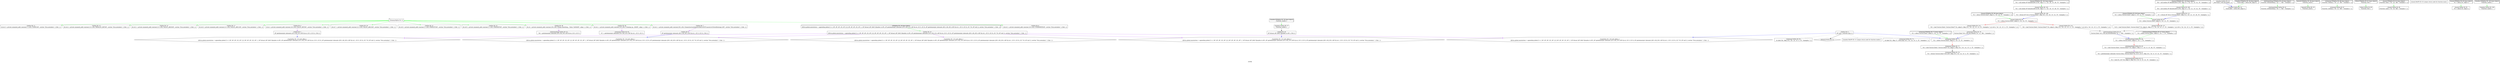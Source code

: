 digraph "SVFIR" {
	label="SVFIR";

	Node0x5555577a1a10 [shape=record,shape=box,label="{ValVar ID: 0\n i8* null \{ constant data \}}"];
	Node0x5555577a1a10 -> Node0x5555577ab730[color=black];
	Node0x5555577a1a10 -> Node0x55555778e940[color=blue];
	Node0x5555577a1a10 -> Node0x55555778cee0[color=grey];
	Node0x5555577a1a10 -> Node0x555557785610[color=grey];
	Node0x5555577a1a10 -> Node0x5555577acd50[color=grey];
	Node0x5555577a1a10 -> Node0x5555577881c0[color=blue];
	Node0x5555577ab730 [shape=record,shape=diamond,label="{DummyValVar ID: 1}"];
	Node0x555557775270 [shape=record,shape=tab,label="{DummyObjVar ID: 3}"];
	Node0x555557775270 -> Node0x555557787b40[color=green];
	Node0x555557775270 -> Node0x5555577cadb0[color=green];
	Node0x555557775270 -> Node0x555557785890[color=green];
	Node0x555557775270 -> Node0x5555577abb60[color=green];
	Node0x555557775270 -> Node0x555557787400[color=green];
	Node0x555557775270 -> Node0x5555577a25a0[color=green];
	Node0x555557775270 -> Node0x555557789510[color=green];
	Node0x555557775270 -> Node0x555557789650[color=green];
	Node0x555557775270 -> Node0x555557787180[color=green];
	Node0x555557775270 -> Node0x5555577872c0[color=green];
	Node0x555557775270 -> Node0x55555776c2e0[color=green];
	Node0x555557775270 -> Node0x555557785e30[color=green];
	Node0x555557787b40 [shape=record,shape=box,label="{ValVar ID: 4\n @.str = private unnamed_addr constant [10 x i8] c\"ALLOC_RET\\00\", section \"llvm.metadata\" \{ Glob  \}}"];
	Node0x555557787b40 -> Node0x5555577ca9f0[color=purple];
	Node0x5555577ca9f0 [shape=record,shape=box,label="{ValVar ID: 5\n i8* getelementptr inbounds ([10 x i8], [10 x i8]* @.str, i32 0, i32 0) \{ N/A \}}"];
	Node0x5555577ca9f0 -> Node0x555557738b10[color=blue];
	Node0x5555577cadb0 [shape=record,shape=box,label="{ValVar ID: 7\n @.str.1 = private unnamed_addr constant [63 x i8] c\"/home/test/workspace/code/svf/SVF-master/svf-llvm/lib/extapi.c\\00\", section \"llvm.metadata\" \{ Glob  \}}"];
	Node0x5555577cadb0 -> Node0x555557792530[color=purple];
	Node0x555557792530 [shape=record,shape=box,label="{ValVar ID: 8\n i8* getelementptr inbounds ([63 x i8], [63 x i8]* @.str.1, i32 0, i32 0) \{ N/A \}}"];
	Node0x555557792530 -> Node0x55555778ae70[color=blue];
	Node0x555557785890 [shape=record,shape=box,label="{ValVar ID: 9\n @.str.2 = private unnamed_addr constant [10 x i8] c\"OVERWRITE\\00\", section \"llvm.metadata\" \{ Glob  \}}"];
	Node0x5555577abb60 [shape=record,shape=box,label="{ValVar ID: 11\n @.str.3 = private unnamed_addr constant [7 x i8] c\"STATIC\\00\", section \"llvm.metadata\" \{ Glob  \}}"];
	Node0x555557787400 [shape=record,shape=box,label="{ValVar ID: 13\n @.str.4 = private unnamed_addr constant [12 x i8] c\"REALLOC_RET\\00\", section \"llvm.metadata\" \{ Glob  \}}"];
	Node0x5555577a25a0 [shape=record,shape=box,label="{ValVar ID: 15\n @.str.5 = private unnamed_addr constant [11 x i8] c\"ALLOC_ARG0\\00\", section \"llvm.metadata\" \{ Glob  \}}"];
	Node0x555557789510 [shape=record,shape=box,label="{ValVar ID: 17\n @.str.6 = private unnamed_addr constant [11 x i8] c\"ALLOC_ARG1\\00\", section \"llvm.metadata\" \{ Glob  \}}"];
	Node0x555557789650 [shape=record,shape=box,label="{ValVar ID: 19\n @.str.7 = private unnamed_addr constant [11 x i8] c\"ALLOC_ARG2\\00\", section \"llvm.metadata\" \{ Glob  \}}"];
	Node0x555557787180 [shape=record,shape=box,label="{ValVar ID: 21\n @.str.8 = private unnamed_addr constant [7 x i8] c\"MEMCPY\\00\", section \"llvm.metadata\" \{ Glob  \}}"];
	Node0x5555577872c0 [shape=record,shape=box,label="{ValVar ID: 23\n @.str.9 = private unnamed_addr constant [7 x i8] c\"MEMSET\\00\", section \"llvm.metadata\" \{ Glob  \}}"];
	Node0x55555776c420 [shape=record,shape=box,label="{ValVar ID: 25\n @llvm.global.annotations = appending global [1 x \{ i8*, i8*, i8*, i32, i8* \}] [\{ i8*, i8*, i8*, i32, i8* \} \{ i8* bitcast (i8* (i64)* @malloc to i8*), i8* getelementptr inbounds ([10 x i8], [10 x i8]* @.str, i32 0, i32 0), i8* getelementptr inbounds ([63 x i8], [63 x i8]* @.str.1, i32 0, i32 0), i32 710, i8* null \}], section \"llvm.metadata\" \{ Glob  \}}"];
	Node0x55555776c420 -> Node0x555557759160[color=purple];
	Node0x55555776c420 -> Node0x555557738b10[color=purple];
	Node0x55555776c420 -> Node0x55555778ae70[color=purple];
	Node0x55555776c420 -> Node0x55555778b5f0[color=purple];
	Node0x55555776c420 -> Node0x55555778e940[color=purple];
	Node0x555557766190 [shape=record,shape=box,label="{ValVar ID: 26\n i8* bitcast (i8* (i64)* @malloc to i8*) \{ N/A \}}"];
	Node0x555557766190 -> Node0x555557759160[color=blue];
	Node0x5555577cff20 [shape=record,shape=box,label="{[malloc] ValVar ID: 27\nFunction: malloc }"];
	Node0x5555577cff20 -> Node0x555557766190[color=black];
	Node0x5555577ad610 [shape=record,shape=box3d,label="{FIObjVar ID: 29 (base object)\n @llvm.global.annotations = appending global [1 x \{ i8*, i8*, i8*, i32, i8* \}] [\{ i8*, i8*, i8*, i32, i8* \} \{ i8* bitcast (i8* (i64)* @malloc to i8*), i8* getelementptr inbounds ([10 x i8], [10 x i8]* @.str, i32 0, i32 0), i8* getelementptr inbounds ([63 x i8], [63 x i8]* @.str.1, i32 0, i32 0), i32 710, i8* null \}], section \"llvm.metadata\" \{ Glob  \}}"];
	Node0x5555577ad610 -> Node0x55555776c420[color=green];
	Node0x55555778bb90 [shape=record,shape=box3d,label="{[malloc] FIObjVar ID: 30 (base object)\nFunction: malloc }"];
	Node0x55555778bb90 -> Node0x5555577cff20[color=green];
	Node0x55555778cee0 [shape=record,shape=box,label="{[malloc] RetPN ID: 31 unique return node for function malloc}"];
	Node0x5555577ba910 [shape=record,shape=box,label="{[malloc] ValVar ID: 32\n i64 %size \{ 0th arg malloc  \}}"];
	Node0x5555577ba910 -> Node0x5555577bab90[color=blue];
	Node0x5555577bab90 [shape=record,shape=box,label="{[malloc] ValVar ID: 33\n   %size.addr = alloca i64, align 8 }"];
	Node0x55555778b810 [shape=record,shape=box3d,label="{[malloc] FIObjVar ID: 34 (base object)\n   %size.addr = alloca i64, align 8 }"];
	Node0x55555778b810 -> Node0x5555577bab90[color=green];
	Node0x55555776c2e0 [shape=record,shape=box,label="{ValVar ID: 38\n @.str = private unnamed_addr constant [30 x i8] c\"Doing something... Value: %d\\0A\\00\", align 1 \{ Glob  \}}"];
	Node0x55555776c2e0 -> Node0x55555777d120[color=purple];
	Node0x555557785e30 [shape=record,shape=box,label="{ValVar ID: 40\n @.str.1 = private unnamed_addr constant [16 x i8] c\"Cleaning up...\\0A\\00\", align 1 \{ Glob  \}}"];
	Node0x555557785e30 -> Node0x5555577acad0[color=purple];
	Node0x5555577cfde0 [shape=record,shape=box,label="{[doSomething] ValVar ID: 42\nFunction: doSomething \{ \"ln\": 7, \"file\": \"example.c\" \}}"];
	Node0x55555778b9d0 [shape=record,shape=box3d,label="{[doSomething] FIObjVar ID: 43 (base object)\nFunction: doSomething \{ \"ln\": 7, \"file\": \"example.c\" \}}"];
	Node0x55555778b9d0 -> Node0x5555577cfde0[color=green];
	Node0x5555577ba7d0 [shape=record,shape=box,label="{[doSomething] ValVar ID: 45\n %struct.Data* %0 \{ 0th arg doSomething \"ln\": 7, \"file\": \"example.c\" \}}"];
	Node0x5555577ba7d0 -> Node0x555557788300[color=blue];
	Node0x555557788300 [shape=record,shape=box,label="{[doSomething] ValVar ID: 46\n   %2 = alloca %struct.Data*, align 8 \{ \"ln\": 7, \"fl\": \"example.c\" \}}"];
	Node0x555557788300 -> Node0x55555777ee20[color=red];
	Node0x5555577ac6b0 [shape=record,shape=box3d,label="{[doSomething] FIObjVar ID: 47 (base object)\n   %2 = alloca %struct.Data*, align 8 \{ \"ln\": 7, \"fl\": \"example.c\" \}}"];
	Node0x5555577ac6b0 -> Node0x555557788300[color=green];
	Node0x55555777ee20 [shape=record,shape=box,label="{[doSomething] ValVar ID: 50\n   %3 = load %struct.Data*, %struct.Data** %2, align 8, !dbg !17 \{ \"ln\": 9, \"cl\": 46, \"fl\": \"example.c\" \}}"];
	Node0x55555777ee20 -> Node0x555557791030[color=purple];
	Node0x555557791030 [shape=record,shape=box,label="{[doSomething] ValVar ID: 51\n   %4 = getelementptr inbounds %struct.Data, %struct.Data* %3, i32 0, i32 0, !dbg !18 \{ \"ln\": 9, \"cl\": 52, \"fl\": \"example.c\" \}}"];
	Node0x555557791030 -> Node0x555557790ef0[color=red];
	Node0x555557790ef0 [shape=record,shape=box,label="{[doSomething] ValVar ID: 52\n   %5 = load i32, i32* %4, align 4, !dbg !18 \{ \"ln\": 9, \"cl\": 52, \"fl\": \"example.c\" \}}"];
	Node0x55555777d120 [shape=record,shape=box,label="{[doSomething] ValVar ID: 53\n   %6 = getelementptr inbounds [30 x i8], [30 x i8]* @.str, i32 0, i32 0 }"];
	Node0x555557785f70 [shape=record,shape=box,label="{[printf] ValVar ID: 55\nFunction: printf }"];
	Node0x5555577ad480 [shape=record,shape=box3d,label="{[printf] FIObjVar ID: 56 (base object)\nFunction: printf }"];
	Node0x5555577ad480 -> Node0x555557785f70[color=green];
	Node0x555557788580 [shape=record,shape=box,label="{[cleanup] ValVar ID: 67\nFunction: cleanup \{ \"ln\": 12, \"file\": \"example.c\" \}}"];
	Node0x5555577919c0 [shape=record,shape=box3d,label="{[cleanup] FIObjVar ID: 68 (base object)\nFunction: cleanup \{ \"ln\": 12, \"file\": \"example.c\" \}}"];
	Node0x5555577919c0 -> Node0x555557788580[color=green];
	Node0x5555577ba690 [shape=record,shape=box,label="{[cleanup] ValVar ID: 70\n %struct.Data* %0 \{ 0th arg cleanup \"ln\": 12, \"file\": \"example.c\" \}}"];
	Node0x5555577ba690 -> Node0x5555577881c0[color=blue];
	Node0x5555577881c0 [shape=record,shape=box,label="{[cleanup] ValVar ID: 71\n   %2 = alloca %struct.Data*, align 8 \{ \"ln\": 12, \"fl\": \"example.c\" \}}"];
	Node0x5555577881c0 -> Node0x5555577898d0[color=red];
	Node0x5555577ac4f0 [shape=record,shape=box3d,label="{[cleanup] FIObjVar ID: 72 (base object)\n   %2 = alloca %struct.Data*, align 8 \{ \"ln\": 12, \"fl\": \"example.c\" \}}"];
	Node0x5555577ac4f0 -> Node0x5555577881c0[color=green];
	Node0x555557785610 [shape=record,shape=box,label="{[cleanup] ValVar ID: 75\n   br label %3, !dbg !17, !llvm.loop !18 \{ \"ln\": 14, \"cl\": 5, \"fl\": \"example.c\" \}}"];
	Node0x5555577898d0 [shape=record,shape=box,label="{[cleanup] ValVar ID: 77\n   %4 = load %struct.Data*, %struct.Data** %2, align 8, !dbg !19 \{ \"ln\": 14, \"cl\": 5, \"fl\": \"example.c\" \}}"];
	Node0x5555577898d0 -> Node0x555557785750[color=black];
	Node0x555557785750 [shape=record,shape=box,label="{[cleanup] ValVar ID: 78\n   %5 = bitcast %struct.Data* %4 to i8*, !dbg !19 \{ \"ln\": 14, \"cl\": 5, \"fl\": \"example.c\" \}}"];
	Node0x555557787a00 [shape=record,shape=box,label="{[free] ValVar ID: 80\nFunction: free }"];
	Node0x5555577ad160 [shape=record,shape=box3d,label="{[free] FIObjVar ID: 81 (base object)\nFunction: free }"];
	Node0x5555577ad160 -> Node0x555557787a00[color=green];
	Node0x5555577acd50 [shape=record,shape=box,label="{[cleanup] ValVar ID: 83\n   br label %6, !dbg !19 \{ \"ln\": 14, \"cl\": 5, \"fl\": \"example.c\" \}}"];
	Node0x5555577acad0 [shape=record,shape=box,label="{[cleanup] ValVar ID: 85\n   %7 = getelementptr inbounds [16 x i8], [16 x i8]* @.str.1, i32 0, i32 0 }"];
	Node0x5555577baa50 [shape=record,shape=box,label="{[main] ValVar ID: 90\nFunction: main \{ \"ln\": 18, \"file\": \"example.c\" \}}"];
	Node0x555557791f00 [shape=record,shape=box3d,label="{[main] FIObjVar ID: 91 (base object)\nFunction: main \{ \"ln\": 18, \"file\": \"example.c\" \}}"];
	Node0x555557791f00 -> Node0x5555577baa50[color=green];
	Node0x55555778cc60 [shape=record,shape=box,label="{[main] RetPN ID: 92 unique return node for function main}"];
	Node0x55555775cf10 [shape=record,shape=box,label="{[main] ValVar ID: 93\n   %1 = alloca i32, align 4 }"];
	Node0x5555577d1280 [shape=record,shape=box3d,label="{[main] FIObjVar ID: 94 (base object)\n   %1 = alloca i32, align 4 }"];
	Node0x5555577d1280 -> Node0x55555775cf10[color=green];
	Node0x5555577923f0 [shape=record,shape=box,label="{[main] ValVar ID: 95\n   %2 = alloca %struct.Data*, align 8 \{ \"ln\": 20, \"fl\": \"example.c\" \}}"];
	Node0x5555577923f0 -> Node0x555557775ce0[color=red];
	Node0x5555577923f0 -> Node0x555557775ba0[color=red];
	Node0x5555577d1410 [shape=record,shape=box3d,label="{[main] FIObjVar ID: 96 (base object)\n   %2 = alloca %struct.Data*, align 8 \{ \"ln\": 20, \"fl\": \"example.c\" \}}"];
	Node0x5555577d1410 -> Node0x5555577923f0[color=green];
	Node0x5555577caef0 [shape=record,shape=box,label="{[main] ValVar ID: 97\n   %3 = alloca %struct.Data*, align 8 \{ \"ln\": 21, \"fl\": \"example.c\" \}}"];
	Node0x5555577caef0 -> Node0x5555577a2460[color=red];
	Node0x555557791d40 [shape=record,shape=box3d,label="{[main] FIObjVar ID: 98 (base object)\n   %3 = alloca %struct.Data*, align 8 \{ \"ln\": 21, \"fl\": \"example.c\" \}}"];
	Node0x555557791d40 -> Node0x5555577caef0[color=green];
	Node0x5555577cac70 [shape=record,shape=box,label="{[main] ValVar ID: 101\n   %4 = call noalias i8* @malloc(i64 4) #4, !dbg !17 \{ \"ln\": 20, \"cl\": 40, \"fl\": \"example.c\" \}}"];
	Node0x5555577cac70 -> Node0x5555577859d0[color=black];
	Node0x555557791b80 [shape=record,shape=box3d,label="{[main] FIObjVar ID: 102 (base object)\n   %4 = call noalias i8* @malloc(i64 4) #4, !dbg !17 \{ \"ln\": 20, \"cl\": 40, \"fl\": \"example.c\" \}}"];
	Node0x555557791b80 -> Node0x5555577cac70[color=green];
	Node0x555557785bb0 [shape=record,shape=box,label="{[malloc] ValVar ID: 104\nFunction: malloc }"];
	Node0x5555577ad2f0 [shape=record,shape=box3d,label="{[malloc] FIObjVar ID: 105 (base object)\nFunction: malloc }"];
	Node0x5555577ad2f0 -> Node0x555557785bb0[color=green];
	Node0x5555577859d0 [shape=record,shape=box,label="{[main] ValVar ID: 106\n   %5 = bitcast i8* %4 to %struct.Data*, !dbg !18 \{ \"ln\": 20, \"cl\": 25, \"fl\": \"example.c\" \}}"];
	Node0x5555577859d0 -> Node0x5555577923f0[color=blue];
	Node0x555557787540 [shape=record,shape=box,label="{[main] ValVar ID: 109\n   %6 = call noalias i8* @malloc(i64 4) #4, !dbg !21 \{ \"ln\": 21, \"cl\": 41, \"fl\": \"example.c\" \}}"];
	Node0x555557787540 -> Node0x555557775e20[color=black];
	Node0x5555577ac330 [shape=record,shape=box3d,label="{[main] FIObjVar ID: 110 (base object)\n   %6 = call noalias i8* @malloc(i64 4) #4, !dbg !21 \{ \"ln\": 21, \"cl\": 41, \"fl\": \"example.c\" \}}"];
	Node0x5555577ac330 -> Node0x555557787540[color=green];
	Node0x555557775e20 [shape=record,shape=box,label="{[main] ValVar ID: 111\n   %7 = bitcast i8* %6 to %struct.Data*, !dbg !22 \{ \"ln\": 21, \"cl\": 26, \"fl\": \"example.c\" \}}"];
	Node0x555557775e20 -> Node0x5555577caef0[color=blue];
	Node0x555557775ce0 [shape=record,shape=box,label="{[main] ValVar ID: 113\n   %8 = load %struct.Data*, %struct.Data** %2, align 8, !dbg !23 \{ \"ln\": 22, \"cl\": 17, \"fl\": \"example.c\" \}|{<s0>\{ \"ln\": 22, \"cl\": 5, \"fl\": \"example.c\" \}}}"];
	Node0x555557775ce0:s0 -> Node0x5555577ba7d0[color=black,style=dashed];
	Node0x555557775ba0 [shape=record,shape=box,label="{[main] ValVar ID: 115\n   %9 = load %struct.Data*, %struct.Data** %2, align 8, !dbg !25 \{ \"ln\": 23, \"cl\": 13, \"fl\": \"example.c\" \}|{<s0>\{ \"ln\": 23, \"cl\": 5, \"fl\": \"example.c\" \}}}"];
	Node0x555557775ba0:s0 -> Node0x5555577ba690[color=black,style=dashed];
	Node0x5555577a2460 [shape=record,shape=box,label="{[main] ValVar ID: 117\n   %10 = load %struct.Data*, %struct.Data** %3, align 8, !dbg !27 \{ \"ln\": 24, \"cl\": 17, \"fl\": \"example.c\" \}|{<s0>\{ \"ln\": 24, \"cl\": 5, \"fl\": \"example.c\" \}}}"];
	Node0x5555577a2460:s0 -> Node0x5555577ba7d0[color=black,style=dashed];
	Node0x555557759160 [shape=record,shape=hexagon,label="{GepValVar ID: 122 with offset_0\n @llvm.global.annotations = appending global [1 x \{ i8*, i8*, i8*, i32, i8* \}] [\{ i8*, i8*, i8*, i32, i8* \} \{ i8* bitcast (i8* (i64)* @malloc to i8*), i8* getelementptr inbounds ([10 x i8], [10 x i8]* @.str, i32 0, i32 0), i8* getelementptr inbounds ([63 x i8], [63 x i8]* @.str.1, i32 0, i32 0), i32 710, i8* null \}], section \"llvm.metadata\" \{ Glob  \}}"];
	Node0x555557738b10 [shape=record,shape=hexagon,label="{GepValVar ID: 123 with offset_1\n @llvm.global.annotations = appending global [1 x \{ i8*, i8*, i8*, i32, i8* \}] [\{ i8*, i8*, i8*, i32, i8* \} \{ i8* bitcast (i8* (i64)* @malloc to i8*), i8* getelementptr inbounds ([10 x i8], [10 x i8]* @.str, i32 0, i32 0), i8* getelementptr inbounds ([63 x i8], [63 x i8]* @.str.1, i32 0, i32 0), i32 710, i8* null \}], section \"llvm.metadata\" \{ Glob  \}}"];
	Node0x55555778ae70 [shape=record,shape=hexagon,label="{GepValVar ID: 124 with offset_2\n @llvm.global.annotations = appending global [1 x \{ i8*, i8*, i8*, i32, i8* \}] [\{ i8*, i8*, i8*, i32, i8* \} \{ i8* bitcast (i8* (i64)* @malloc to i8*), i8* getelementptr inbounds ([10 x i8], [10 x i8]* @.str, i32 0, i32 0), i8* getelementptr inbounds ([63 x i8], [63 x i8]* @.str.1, i32 0, i32 0), i32 710, i8* null \}], section \"llvm.metadata\" \{ Glob  \}}"];
	Node0x55555778b5f0 [shape=record,shape=hexagon,label="{GepValVar ID: 125 with offset_3\n @llvm.global.annotations = appending global [1 x \{ i8*, i8*, i8*, i32, i8* \}] [\{ i8*, i8*, i8*, i32, i8* \} \{ i8* bitcast (i8* (i64)* @malloc to i8*), i8* getelementptr inbounds ([10 x i8], [10 x i8]* @.str, i32 0, i32 0), i8* getelementptr inbounds ([63 x i8], [63 x i8]* @.str.1, i32 0, i32 0), i32 710, i8* null \}], section \"llvm.metadata\" \{ Glob  \}}"];
	Node0x55555778e940 [shape=record,shape=hexagon,label="{GepValVar ID: 126 with offset_4\n @llvm.global.annotations = appending global [1 x \{ i8*, i8*, i8*, i32, i8* \}] [\{ i8*, i8*, i8*, i32, i8* \} \{ i8* bitcast (i8* (i64)* @malloc to i8*), i8* getelementptr inbounds ([10 x i8], [10 x i8]* @.str, i32 0, i32 0), i8* getelementptr inbounds ([63 x i8], [63 x i8]* @.str.1, i32 0, i32 0), i32 710, i8* null \}], section \"llvm.metadata\" \{ Glob  \}}"];
}
